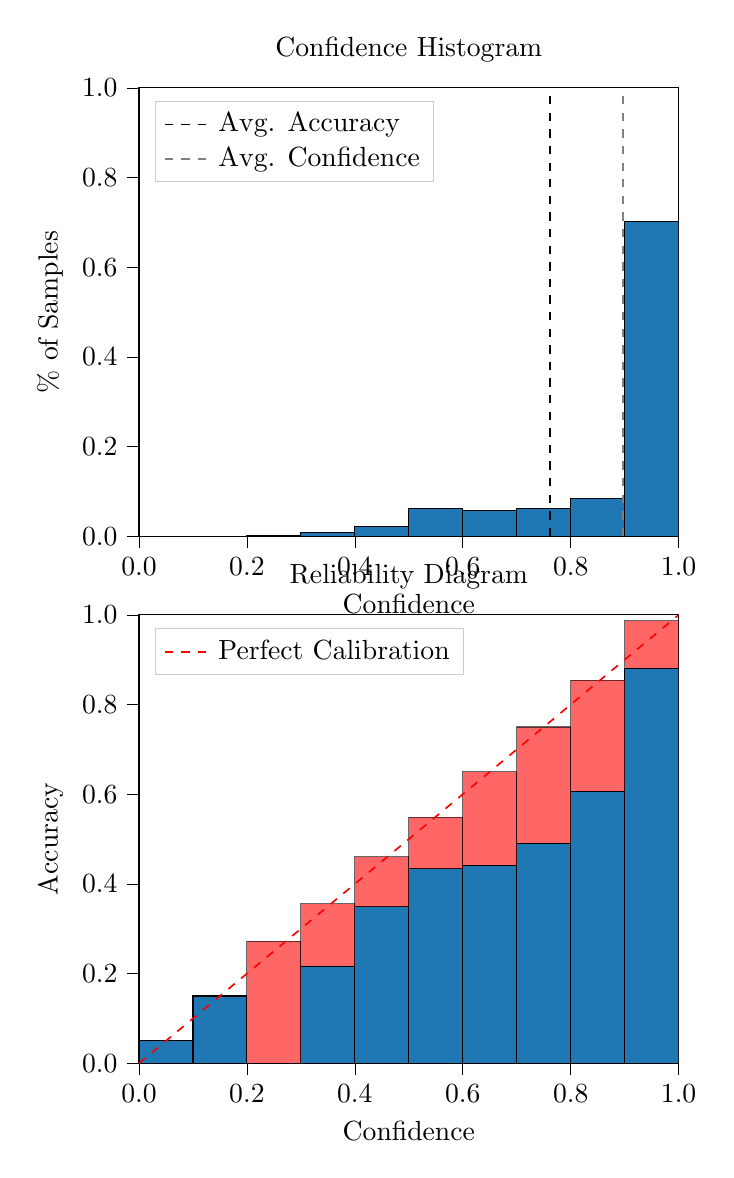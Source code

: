 % This file was created by tikzplotlib v0.9.8.
\begin{tikzpicture}

\definecolor{color0}{rgb}{0.122,0.467,0.706}

\begin{groupplot}[group style={group size=1 by 2}]
\nextgroupplot[
legend cell align={left},
legend style={
  fill opacity=0.8,
  draw opacity=1,
  text opacity=1,
  at={(0.03,0.97)},
  anchor=north west,
  draw=white!80!black
},
tick align=outside,
tick pos=left,
title={Confidence Histogram},
x grid style={white!69.02!black},
xlabel={Confidence},
xmin=0, xmax=1,
xtick style={color=black},
xtick={0,0.2,0.4,0.6,0.8,1},
xticklabels={0.0,0.2,0.4,0.6,0.8,1.0},
y grid style={white!69.02!black},
ylabel={\% of Samples},
ymin=0, ymax=1,
ytick style={color=black},
ytick={0,0.2,0.4,0.6,0.8,1},
yticklabels={0.0,0.2,0.4,0.6,0.8,1.0}
]
\draw[draw=black,fill=color0] (axis cs:-6.939e-18,0) rectangle (axis cs:0.1,0);
\draw[draw=black,fill=color0] (axis cs:0.1,0) rectangle (axis cs:0.2,0);
\draw[draw=black,fill=color0] (axis cs:0.2,0) rectangle (axis cs:0.3,0.001);
\draw[draw=black,fill=color0] (axis cs:0.3,0) rectangle (axis cs:0.4,0.008);
\draw[draw=black,fill=color0] (axis cs:0.4,0) rectangle (axis cs:0.5,0.022);
\draw[draw=black,fill=color0] (axis cs:0.5,0) rectangle (axis cs:0.6,0.062);
\draw[draw=black,fill=color0] (axis cs:0.6,0) rectangle (axis cs:0.7,0.057);
\draw[draw=black,fill=color0] (axis cs:0.7,0) rectangle (axis cs:0.8,0.062);
\draw[draw=black,fill=color0] (axis cs:0.8,0) rectangle (axis cs:0.9,0.085);
\draw[draw=black,fill=color0] (axis cs:0.9,0) rectangle (axis cs:1,0.702);
\addplot [semithick, black, dashed]
table {%
0.762 0
0.762 1
};
\addlegendentry{Avg. Accuracy}
\addplot [semithick, white!50.196!black, dashed]
table {%
0.897 0
0.897 1
};
\addlegendentry{Avg. Confidence}

\nextgroupplot[
legend cell align={left},
legend style={
  fill opacity=0.8,
  draw opacity=1,
  text opacity=1,
  at={(0.03,0.97)},
  anchor=north west,
  draw=white!80!black
},
tick align=outside,
tick pos=left,
title={Reliability Diagram},
x grid style={white!69.02!black},
xlabel={Confidence},
xmin=0, xmax=1,
xtick style={color=black},
xtick={0,0.2,0.4,0.6,0.8,1},
xticklabels={0.0,0.2,0.4,0.6,0.8,1.0},
y grid style={white!69.02!black},
ylabel={Accuracy},
ymin=0, ymax=1,
ytick style={color=black},
ytick={0,0.2,0.4,0.6,0.8,1},
yticklabels={0.0,0.2,0.4,0.6,0.8,1.0}
]
\draw[draw=black,fill=color0] (axis cs:-6.939e-18,0) rectangle (axis cs:0.1,0.05);
\draw[draw=black,fill=color0] (axis cs:0.1,0) rectangle (axis cs:0.2,0.15);
\draw[draw=black,fill=color0] (axis cs:0.2,0) rectangle (axis cs:0.3,0);
\draw[draw=black,fill=color0] (axis cs:0.3,0) rectangle (axis cs:0.4,0.216);
\draw[draw=black,fill=color0] (axis cs:0.4,0) rectangle (axis cs:0.5,0.349);
\draw[draw=black,fill=color0] (axis cs:0.5,0) rectangle (axis cs:0.6,0.434);
\draw[draw=black,fill=color0] (axis cs:0.6,0) rectangle (axis cs:0.7,0.442);
\draw[draw=black,fill=color0] (axis cs:0.7,0) rectangle (axis cs:0.8,0.491);
\draw[draw=black,fill=color0] (axis cs:0.8,0) rectangle (axis cs:0.9,0.607);
\draw[draw=black,fill=color0] (axis cs:0.9,0) rectangle (axis cs:1,0.881);
\draw[draw=black,fill=red,opacity=0.6] (axis cs:-6.939e-18,0.05) rectangle (axis cs:0.1,0.05);
\draw[draw=black,fill=red,opacity=0.6] (axis cs:0.1,0.15) rectangle (axis cs:0.2,0.15);
\draw[draw=black,fill=red,opacity=0.6] (axis cs:0.2,0) rectangle (axis cs:0.3,0.272);
\draw[draw=black,fill=red,opacity=0.6] (axis cs:0.3,0.216) rectangle (axis cs:0.4,0.356);
\draw[draw=black,fill=red,opacity=0.6] (axis cs:0.4,0.349) rectangle (axis cs:0.5,0.461);
\draw[draw=black,fill=red,opacity=0.6] (axis cs:0.5,0.434) rectangle (axis cs:0.6,0.549);
\draw[draw=black,fill=red,opacity=0.6] (axis cs:0.6,0.442) rectangle (axis cs:0.7,0.65);
\draw[draw=black,fill=red,opacity=0.6] (axis cs:0.7,0.491) rectangle (axis cs:0.8,0.75);
\draw[draw=black,fill=red,opacity=0.6] (axis cs:0.8,0.607) rectangle (axis cs:0.9,0.854);
\draw[draw=black,fill=red,opacity=0.6] (axis cs:0.9,0.881) rectangle (axis cs:1,0.987);
\addplot [semithick, red, dashed]
table {%
0 0
1 1
};
\addlegendentry{Perfect Calibration}
\end{groupplot}

\end{tikzpicture}
